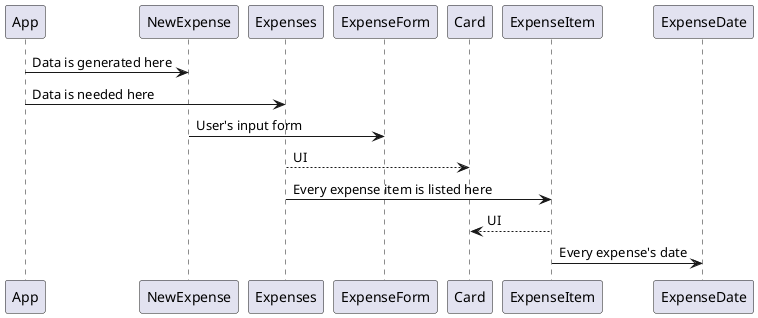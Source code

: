 @startuml
    App -> NewExpense :Data is generated here
    App -> Expenses :Data is needed here
    
    NewExpense -> ExpenseForm : User's input form

    Expenses --> Card : UI
    Expenses ->ExpenseItem : Every expense item is listed here

    ExpenseItem --> Card : UI
    ExpenseItem -> ExpenseDate : Every expense's date

@enduml